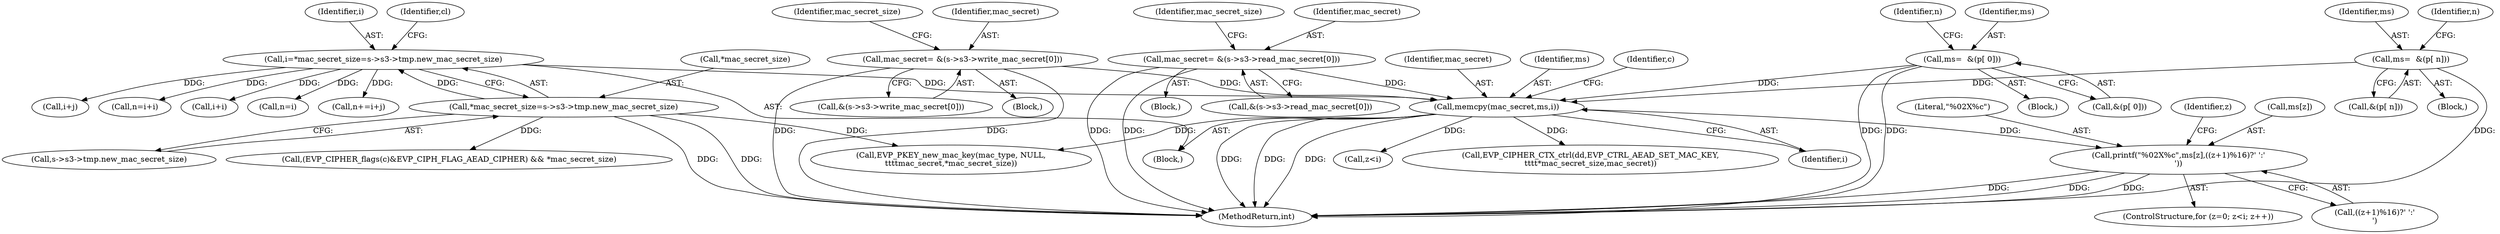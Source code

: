 digraph "0_openssl_34628967f1e65dc8f34e000f0f5518e21afbfc7b_0@pointer" {
"1000795" [label="(Call,printf(\"%02X%c\",ms[z],((z+1)%16)?' ':'\n'))"];
"1000754" [label="(Call,memcpy(mac_secret,ms,i))"];
"1000554" [label="(Call,mac_secret= &(s->s3->write_mac_secret[0]))"];
"1000429" [label="(Call,mac_secret= &(s->s3->read_mac_secret[0]))"];
"1000648" [label="(Call,ms=  &(p[ 0]))"];
"1000697" [label="(Call,ms=  &(p[ n]))"];
"1000585" [label="(Call,i=*mac_secret_size=s->s3->tmp.new_mac_secret_size)"];
"1000587" [label="(Call,*mac_secret_size=s->s3->tmp.new_mac_secret_size)"];
"1001068" [label="(MethodReturn,int)"];
"1000705" [label="(Call,i+j)"];
"1000797" [label="(Call,ms[z])"];
"1000655" [label="(Identifier,n)"];
"1000698" [label="(Identifier,ms)"];
"1000276" [label="(Block,)"];
"1000648" [label="(Call,ms=  &(p[ 0]))"];
"1000585" [label="(Call,i=*mac_secret_size=s->s3->tmp.new_mac_secret_size)"];
"1000586" [label="(Identifier,i)"];
"1000762" [label="(Identifier,c)"];
"1000598" [label="(Identifier,cl)"];
"1000755" [label="(Identifier,mac_secret)"];
"1000587" [label="(Call,*mac_secret_size=s->s3->tmp.new_mac_secret_size)"];
"1000756" [label="(Identifier,ms)"];
"1000554" [label="(Call,mac_secret= &(s->s3->write_mac_secret[0]))"];
"1000111" [label="(Block,)"];
"1000448" [label="(Block,)"];
"1000693" [label="(Block,)"];
"1000654" [label="(Call,n=i+i)"];
"1000757" [label="(Identifier,i)"];
"1000647" [label="(Block,)"];
"1000565" [label="(Identifier,mac_secret_size)"];
"1000588" [label="(Call,*mac_secret_size)"];
"1000795" [label="(Call,printf(\"%02X%c\",ms[z],((z+1)%16)?' ':'\n'))"];
"1000754" [label="(Call,memcpy(mac_secret,ms,i))"];
"1000649" [label="(Identifier,ms)"];
"1000790" [label="(Call,z<i)"];
"1000703" [label="(Call,n+=i+j)"];
"1000796" [label="(Literal,\"%02X%c\")"];
"1000704" [label="(Identifier,n)"];
"1000656" [label="(Call,i+i)"];
"1000555" [label="(Identifier,mac_secret)"];
"1000429" [label="(Call,mac_secret= &(s->s3->read_mac_secret[0]))"];
"1000767" [label="(Call,EVP_PKEY_new_mac_key(mac_type, NULL,\n\t\t\t\tmac_secret,*mac_secret_size))"];
"1000440" [label="(Identifier,mac_secret_size)"];
"1000794" [label="(Identifier,z)"];
"1000650" [label="(Call,&(p[ 0]))"];
"1000981" [label="(Call,EVP_CIPHER_CTX_ctrl(dd,EVP_CTRL_AEAD_SET_MAC_KEY,\n\t\t\t\t*mac_secret_size,mac_secret))"];
"1000556" [label="(Call,&(s->s3->write_mac_secret[0]))"];
"1000694" [label="(Call,n=i)"];
"1000431" [label="(Call,&(s->s3->read_mac_secret[0]))"];
"1000430" [label="(Identifier,mac_secret)"];
"1000590" [label="(Call,s->s3->tmp.new_mac_secret_size)"];
"1000699" [label="(Call,&(p[ n]))"];
"1000697" [label="(Call,ms=  &(p[ n]))"];
"1000800" [label="(Call,((z+1)%16)?' ':'\n')"];
"1000786" [label="(ControlStructure,for (z=0; z<i; z++))"];
"1000974" [label="(Call,(EVP_CIPHER_flags(c)&EVP_CIPH_FLAG_AEAD_CIPHER) && *mac_secret_size)"];
"1000795" -> "1000786"  [label="AST: "];
"1000795" -> "1000800"  [label="CFG: "];
"1000796" -> "1000795"  [label="AST: "];
"1000797" -> "1000795"  [label="AST: "];
"1000800" -> "1000795"  [label="AST: "];
"1000794" -> "1000795"  [label="CFG: "];
"1000795" -> "1001068"  [label="DDG: "];
"1000795" -> "1001068"  [label="DDG: "];
"1000795" -> "1001068"  [label="DDG: "];
"1000754" -> "1000795"  [label="DDG: "];
"1000754" -> "1000111"  [label="AST: "];
"1000754" -> "1000757"  [label="CFG: "];
"1000755" -> "1000754"  [label="AST: "];
"1000756" -> "1000754"  [label="AST: "];
"1000757" -> "1000754"  [label="AST: "];
"1000762" -> "1000754"  [label="CFG: "];
"1000754" -> "1001068"  [label="DDG: "];
"1000754" -> "1001068"  [label="DDG: "];
"1000754" -> "1001068"  [label="DDG: "];
"1000554" -> "1000754"  [label="DDG: "];
"1000429" -> "1000754"  [label="DDG: "];
"1000648" -> "1000754"  [label="DDG: "];
"1000697" -> "1000754"  [label="DDG: "];
"1000585" -> "1000754"  [label="DDG: "];
"1000754" -> "1000767"  [label="DDG: "];
"1000754" -> "1000790"  [label="DDG: "];
"1000754" -> "1000981"  [label="DDG: "];
"1000554" -> "1000448"  [label="AST: "];
"1000554" -> "1000556"  [label="CFG: "];
"1000555" -> "1000554"  [label="AST: "];
"1000556" -> "1000554"  [label="AST: "];
"1000565" -> "1000554"  [label="CFG: "];
"1000554" -> "1001068"  [label="DDG: "];
"1000554" -> "1001068"  [label="DDG: "];
"1000429" -> "1000276"  [label="AST: "];
"1000429" -> "1000431"  [label="CFG: "];
"1000430" -> "1000429"  [label="AST: "];
"1000431" -> "1000429"  [label="AST: "];
"1000440" -> "1000429"  [label="CFG: "];
"1000429" -> "1001068"  [label="DDG: "];
"1000429" -> "1001068"  [label="DDG: "];
"1000648" -> "1000647"  [label="AST: "];
"1000648" -> "1000650"  [label="CFG: "];
"1000649" -> "1000648"  [label="AST: "];
"1000650" -> "1000648"  [label="AST: "];
"1000655" -> "1000648"  [label="CFG: "];
"1000648" -> "1001068"  [label="DDG: "];
"1000648" -> "1001068"  [label="DDG: "];
"1000697" -> "1000693"  [label="AST: "];
"1000697" -> "1000699"  [label="CFG: "];
"1000698" -> "1000697"  [label="AST: "];
"1000699" -> "1000697"  [label="AST: "];
"1000704" -> "1000697"  [label="CFG: "];
"1000697" -> "1001068"  [label="DDG: "];
"1000585" -> "1000111"  [label="AST: "];
"1000585" -> "1000587"  [label="CFG: "];
"1000586" -> "1000585"  [label="AST: "];
"1000587" -> "1000585"  [label="AST: "];
"1000598" -> "1000585"  [label="CFG: "];
"1000587" -> "1000585"  [label="DDG: "];
"1000585" -> "1000654"  [label="DDG: "];
"1000585" -> "1000656"  [label="DDG: "];
"1000585" -> "1000694"  [label="DDG: "];
"1000585" -> "1000703"  [label="DDG: "];
"1000585" -> "1000705"  [label="DDG: "];
"1000587" -> "1000590"  [label="CFG: "];
"1000588" -> "1000587"  [label="AST: "];
"1000590" -> "1000587"  [label="AST: "];
"1000587" -> "1001068"  [label="DDG: "];
"1000587" -> "1001068"  [label="DDG: "];
"1000587" -> "1000767"  [label="DDG: "];
"1000587" -> "1000974"  [label="DDG: "];
}

